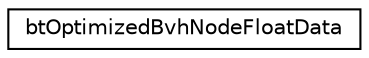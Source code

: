 digraph "Graphical Class Hierarchy"
{
  edge [fontname="Helvetica",fontsize="10",labelfontname="Helvetica",labelfontsize="10"];
  node [fontname="Helvetica",fontsize="10",shape=record];
  rankdir="LR";
  Node1 [label="btOptimizedBvhNodeFloatData",height=0.2,width=0.4,color="black", fillcolor="white", style="filled",URL="$structbt_optimized_bvh_node_float_data.html"];
}
